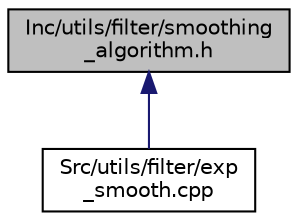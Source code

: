 digraph "Inc/utils/filter/smoothing_algorithm.h"
{
 // INTERACTIVE_SVG=YES
 // LATEX_PDF_SIZE
  edge [fontname="Helvetica",fontsize="10",labelfontname="Helvetica",labelfontsize="10"];
  node [fontname="Helvetica",fontsize="10",shape=record];
  Node4 [label="Inc/utils/filter/smoothing\l_algorithm.h",height=0.2,width=0.4,color="black", fillcolor="grey75", style="filled", fontcolor="black",tooltip=" "];
  Node4 -> Node5 [dir="back",color="midnightblue",fontsize="10",style="solid",fontname="Helvetica"];
  Node5 [label="Src/utils/filter/exp\l_smooth.cpp",height=0.2,width=0.4,color="black", fillcolor="white", style="filled",URL="$exp__smooth_8cpp.html",tooltip=" "];
}
